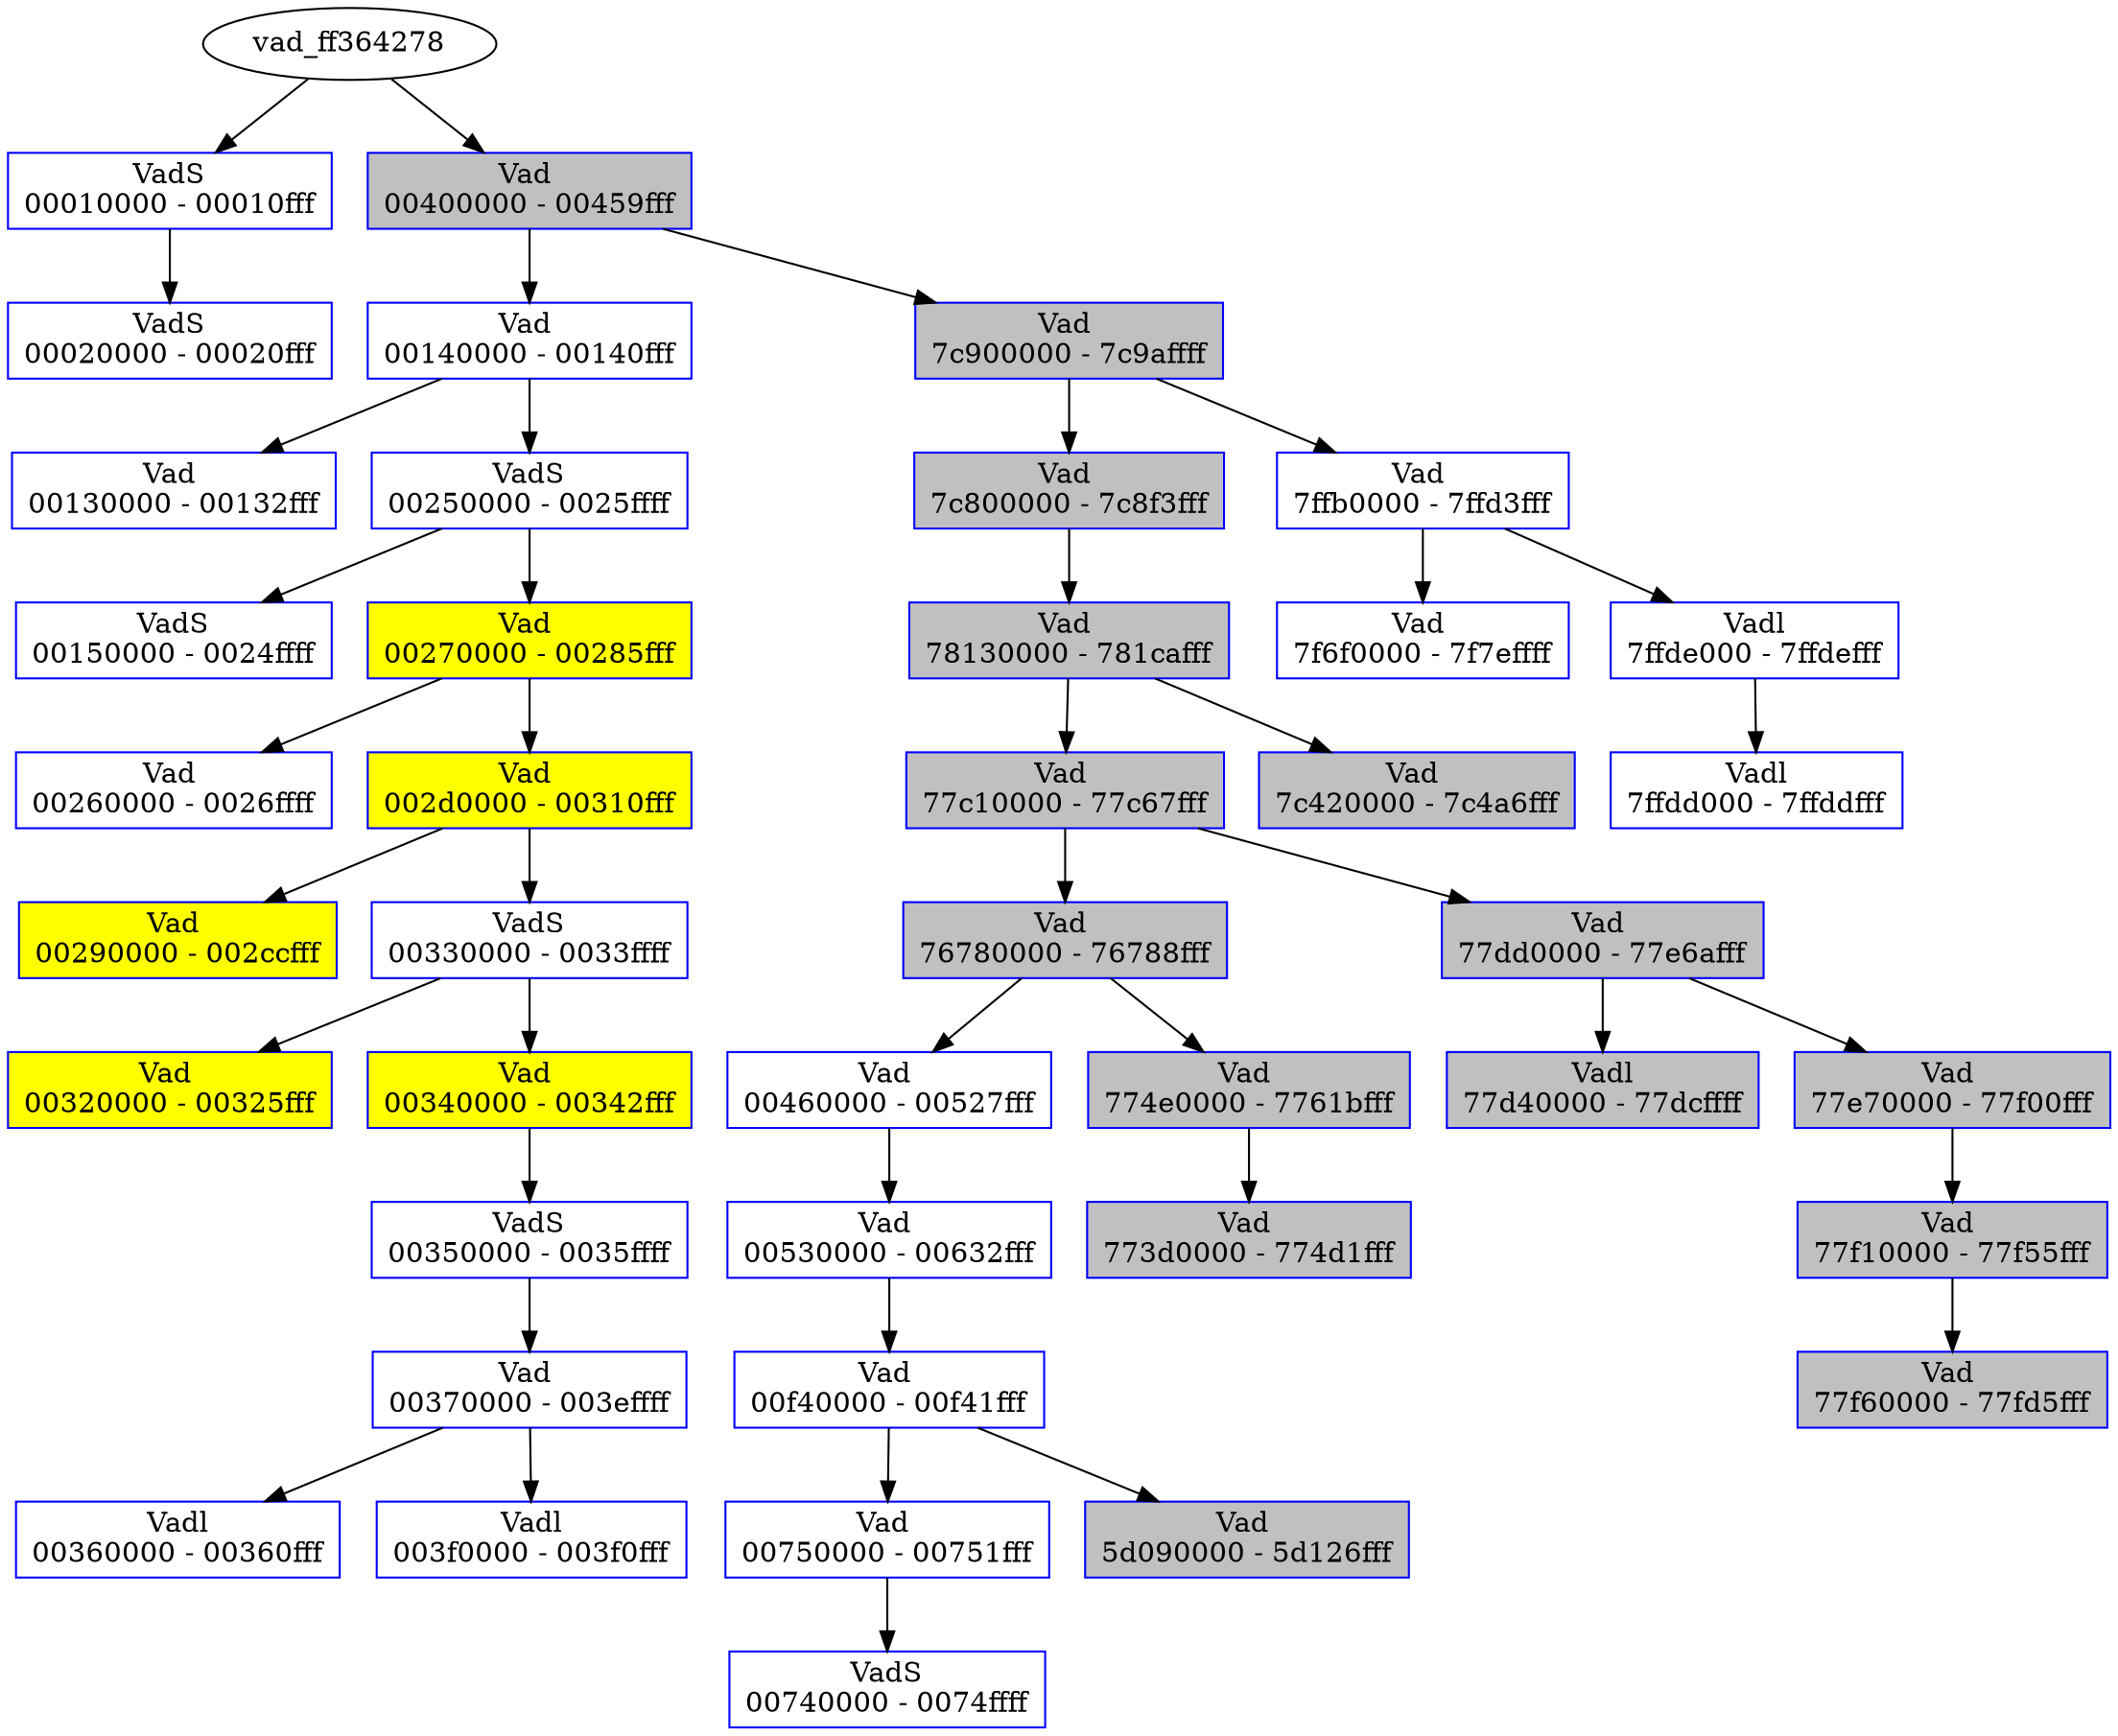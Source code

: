 /* Pid:    844 */
digraph processtree {
graph [rankdir = "TB"];
vad_ff364278 -> vad_ff38c2f8
vad_ff38c2f8 [label = "{ VadS\n00010000 - 00010fff }"shape = "record" color = "blue" style = "filled" fillcolor = "white"];
vad_ff38c2f8 -> vad_ff3ac158
vad_ff3ac158 [label = "{ VadS\n00020000 - 00020fff }"shape = "record" color = "blue" style = "filled" fillcolor = "white"];
vad_ff364278 -> vad_80ef61c0
vad_80ef61c0 [label = "{ Vad \n00400000 - 00459fff }"shape = "record" color = "blue" style = "filled" fillcolor = "gray"];
vad_80ef61c0 -> vad_ff285a98
vad_ff285a98 [label = "{ Vad \n00140000 - 00140fff }"shape = "record" color = "blue" style = "filled" fillcolor = "white"];
vad_ff285a98 -> vad_ff213530
vad_ff213530 [label = "{ Vad \n00130000 - 00132fff }"shape = "record" color = "blue" style = "filled" fillcolor = "white"];
vad_ff285a98 -> vad_ff3a7158
vad_ff3a7158 [label = "{ VadS\n00250000 - 0025ffff }"shape = "record" color = "blue" style = "filled" fillcolor = "white"];
vad_ff3a7158 -> vad_ff37f1d8
vad_ff37f1d8 [label = "{ VadS\n00150000 - 0024ffff }"shape = "record" color = "blue" style = "filled" fillcolor = "white"];
vad_ff3a7158 -> vad_80f272c8
vad_80f272c8 [label = "{ Vad \n00270000 - 00285fff }"shape = "record" color = "blue" style = "filled" fillcolor = "yellow"];
vad_80f272c8 -> vad_80f76570
vad_80f76570 [label = "{ Vad \n00260000 - 0026ffff }"shape = "record" color = "blue" style = "filled" fillcolor = "white"];
vad_80f272c8 -> vad_80f61760
vad_80f61760 [label = "{ Vad \n002d0000 - 00310fff }"shape = "record" color = "blue" style = "filled" fillcolor = "yellow"];
vad_80f61760 -> vad_80f61790
vad_80f61790 [label = "{ Vad \n00290000 - 002ccfff }"shape = "record" color = "blue" style = "filled" fillcolor = "yellow"];
vad_80f61760 -> vad_ff391278
vad_ff391278 [label = "{ VadS\n00330000 - 0033ffff }"shape = "record" color = "blue" style = "filled" fillcolor = "white"];
vad_ff391278 -> vad_80f644d0
vad_80f644d0 [label = "{ Vad \n00320000 - 00325fff }"shape = "record" color = "blue" style = "filled" fillcolor = "yellow"];
vad_ff391278 -> vad_ff363178
vad_ff363178 [label = "{ Vad \n00340000 - 00342fff }"shape = "record" color = "blue" style = "filled" fillcolor = "yellow"];
vad_ff363178 -> vad_ff389180
vad_ff389180 [label = "{ VadS\n00350000 - 0035ffff }"shape = "record" color = "blue" style = "filled" fillcolor = "white"];
vad_ff389180 -> vad_81005fd8
vad_81005fd8 [label = "{ Vad \n00370000 - 003effff }"shape = "record" color = "blue" style = "filled" fillcolor = "white"];
vad_81005fd8 -> vad_81005f98
vad_81005f98 [label = "{ Vadl\n00360000 - 00360fff }"shape = "record" color = "blue" style = "filled" fillcolor = "white"];
vad_81005fd8 -> vad_ff284108
vad_ff284108 [label = "{ Vadl\n003f0000 - 003f0fff }"shape = "record" color = "blue" style = "filled" fillcolor = "white"];
vad_80ef61c0 -> vad_80f7af70
vad_80f7af70 [label = "{ Vad \n7c900000 - 7c9affff }"shape = "record" color = "blue" style = "filled" fillcolor = "gray"];
vad_80f7af70 -> vad_81003e48
vad_81003e48 [label = "{ Vad \n7c800000 - 7c8f3fff }"shape = "record" color = "blue" style = "filled" fillcolor = "gray"];
vad_81003e48 -> vad_80f644a0
vad_80f644a0 [label = "{ Vad \n78130000 - 781cafff }"shape = "record" color = "blue" style = "filled" fillcolor = "gray"];
vad_80f644a0 -> vad_ff2514d8
vad_ff2514d8 [label = "{ Vad \n77c10000 - 77c67fff }"shape = "record" color = "blue" style = "filled" fillcolor = "gray"];
vad_ff2514d8 -> vad_ff39b448
vad_ff39b448 [label = "{ Vad \n76780000 - 76788fff }"shape = "record" color = "blue" style = "filled" fillcolor = "gray"];
vad_ff39b448 -> vad_ff363148
vad_ff363148 [label = "{ Vad \n00460000 - 00527fff }"shape = "record" color = "blue" style = "filled" fillcolor = "white"];
vad_ff363148 -> vad_ff26e900
vad_ff26e900 [label = "{ Vad \n00530000 - 00632fff }"shape = "record" color = "blue" style = "filled" fillcolor = "white"];
vad_ff26e900 -> vad_ff26ed08
vad_ff26ed08 [label = "{ Vad \n00f40000 - 00f41fff }"shape = "record" color = "blue" style = "filled" fillcolor = "white"];
vad_ff26ed08 -> vad_ff3bcb40
vad_ff3bcb40 [label = "{ Vad \n00750000 - 00751fff }"shape = "record" color = "blue" style = "filled" fillcolor = "white"];
vad_ff3bcb40 -> vad_ff3a4180
vad_ff3a4180 [label = "{ VadS\n00740000 - 0074ffff }"shape = "record" color = "blue" style = "filled" fillcolor = "white"];
vad_ff26ed08 -> vad_80fb1be8
vad_80fb1be8 [label = "{ Vad \n5d090000 - 5d126fff }"shape = "record" color = "blue" style = "filled" fillcolor = "gray"];
vad_ff39b448 -> vad_ff37f178
vad_ff37f178 [label = "{ Vad \n774e0000 - 7761bfff }"shape = "record" color = "blue" style = "filled" fillcolor = "gray"];
vad_ff37f178 -> vad_ff27bc10
vad_ff27bc10 [label = "{ Vad \n773d0000 - 774d1fff }"shape = "record" color = "blue" style = "filled" fillcolor = "gray"];
vad_ff2514d8 -> vad_ff2514a8
vad_ff2514a8 [label = "{ Vad \n77dd0000 - 77e6afff }"shape = "record" color = "blue" style = "filled" fillcolor = "gray"];
vad_ff2514a8 -> vad_ff284148
vad_ff284148 [label = "{ Vadl\n77d40000 - 77dcffff }"shape = "record" color = "blue" style = "filled" fillcolor = "gray"];
vad_ff2514a8 -> vad_ff39b478
vad_ff39b478 [label = "{ Vad \n77e70000 - 77f00fff }"shape = "record" color = "blue" style = "filled" fillcolor = "gray"];
vad_ff39b478 -> vad_ff26d7d8
vad_ff26d7d8 [label = "{ Vad \n77f10000 - 77f55fff }"shape = "record" color = "blue" style = "filled" fillcolor = "gray"];
vad_ff26d7d8 -> vad_ff26c3b0
vad_ff26c3b0 [label = "{ Vad \n77f60000 - 77fd5fff }"shape = "record" color = "blue" style = "filled" fillcolor = "gray"];
vad_80f644a0 -> vad_ff37f148
vad_ff37f148 [label = "{ Vad \n7c420000 - 7c4a6fff }"shape = "record" color = "blue" style = "filled" fillcolor = "gray"];
vad_80f7af70 -> vad_80f7af40
vad_80f7af40 [label = "{ Vad \n7ffb0000 - 7ffd3fff }"shape = "record" color = "blue" style = "filled" fillcolor = "white"];
vad_80f7af40 -> vad_ff285a68
vad_ff285a68 [label = "{ Vad \n7f6f0000 - 7f7effff }"shape = "record" color = "blue" style = "filled" fillcolor = "white"];
vad_80f7af40 -> vad_80f53be0
vad_80f53be0 [label = "{ Vadl\n7ffde000 - 7ffdefff }"shape = "record" color = "blue" style = "filled" fillcolor = "white"];
vad_80f53be0 -> vad_80f53ba0
vad_80f53ba0 [label = "{ Vadl\n7ffdd000 - 7ffddfff }"shape = "record" color = "blue" style = "filled" fillcolor = "white"];
}
